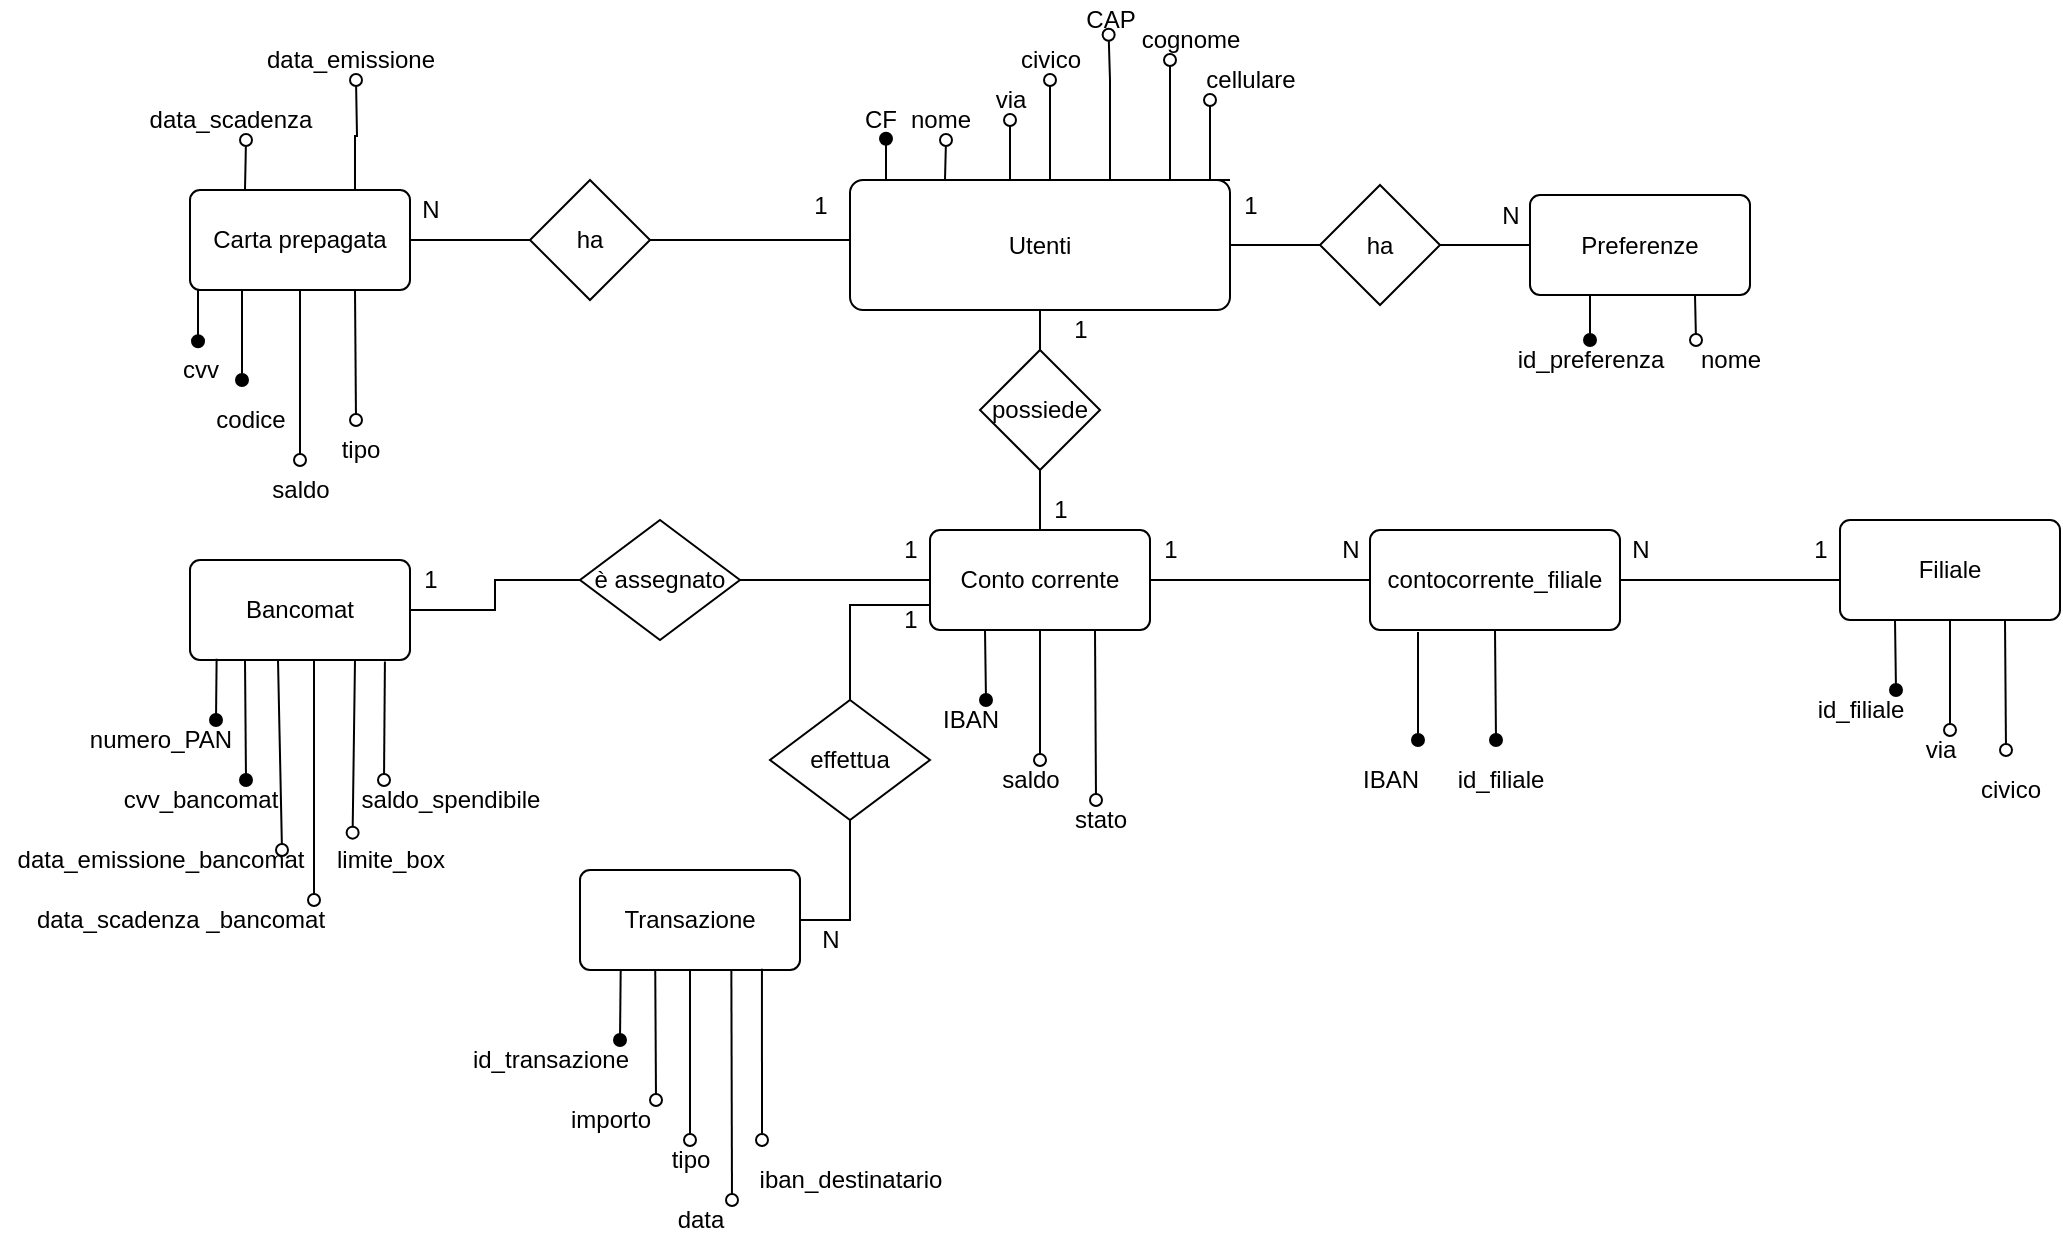 <mxfile version="14.1.8" type="device"><diagram id="R2lEEEUBdFMjLlhIrx00" name="Page-1"><mxGraphModel dx="1618" dy="522" grid="1" gridSize="10" guides="1" tooltips="1" connect="1" arrows="1" fold="1" page="1" pageScale="1" pageWidth="850" pageHeight="1100" math="0" shadow="0" extFonts="Permanent Marker^https://fonts.googleapis.com/css?family=Permanent+Marker"><root><mxCell id="0"/><mxCell id="1" parent="0"/><mxCell id="mbOOwrhdwNsrEkQalOfN-11" style="edgeStyle=orthogonalEdgeStyle;rounded=0;orthogonalLoop=1;jettySize=auto;html=1;exitX=0;exitY=0.5;exitDx=0;exitDy=0;entryX=1;entryY=0.5;entryDx=0;entryDy=0;endArrow=none;endFill=0;" parent="1" source="mbOOwrhdwNsrEkQalOfN-1" target="mbOOwrhdwNsrEkQalOfN-10" edge="1"><mxGeometry relative="1" as="geometry"><Array as="points"><mxPoint x="410" y="130"/></Array></mxGeometry></mxCell><mxCell id="mbOOwrhdwNsrEkQalOfN-16" style="edgeStyle=orthogonalEdgeStyle;rounded=0;orthogonalLoop=1;jettySize=auto;html=1;exitX=1;exitY=0.5;exitDx=0;exitDy=0;entryX=0;entryY=0.5;entryDx=0;entryDy=0;endArrow=none;endFill=0;" parent="1" source="mbOOwrhdwNsrEkQalOfN-1" target="mbOOwrhdwNsrEkQalOfN-15" edge="1"><mxGeometry relative="1" as="geometry"/></mxCell><mxCell id="mbOOwrhdwNsrEkQalOfN-67" style="edgeStyle=orthogonalEdgeStyle;rounded=0;orthogonalLoop=1;jettySize=auto;html=1;exitX=0.5;exitY=0;exitDx=0;exitDy=0;endArrow=oval;endFill=0;" parent="1" source="mbOOwrhdwNsrEkQalOfN-1" edge="1"><mxGeometry relative="1" as="geometry"><mxPoint x="450" y="70" as="targetPoint"/><Array as="points"><mxPoint x="450" y="100"/></Array></mxGeometry></mxCell><mxCell id="mbOOwrhdwNsrEkQalOfN-69" style="edgeStyle=orthogonalEdgeStyle;rounded=0;orthogonalLoop=1;jettySize=auto;html=1;exitX=0.75;exitY=0;exitDx=0;exitDy=0;endArrow=oval;endFill=0;" parent="1" source="mbOOwrhdwNsrEkQalOfN-1" edge="1"><mxGeometry relative="1" as="geometry"><mxPoint x="470" y="50" as="targetPoint"/><Array as="points"><mxPoint x="470" y="100"/><mxPoint x="470" y="50"/></Array></mxGeometry></mxCell><mxCell id="mbOOwrhdwNsrEkQalOfN-71" style="edgeStyle=orthogonalEdgeStyle;rounded=0;orthogonalLoop=1;jettySize=auto;html=1;exitX=0.75;exitY=0;exitDx=0;exitDy=0;endArrow=oval;endFill=0;entryX=0.483;entryY=0.867;entryDx=0;entryDy=0;entryPerimeter=0;" parent="1" source="mbOOwrhdwNsrEkQalOfN-1" target="mbOOwrhdwNsrEkQalOfN-72" edge="1"><mxGeometry relative="1" as="geometry"><mxPoint x="500" y="50" as="targetPoint"/><Array as="points"><mxPoint x="500" y="100"/><mxPoint x="500" y="50"/></Array></mxGeometry></mxCell><mxCell id="mbOOwrhdwNsrEkQalOfN-76" style="edgeStyle=orthogonalEdgeStyle;rounded=0;orthogonalLoop=1;jettySize=auto;html=1;exitX=0.25;exitY=0;exitDx=0;exitDy=0;entryX=0.6;entryY=0.967;entryDx=0;entryDy=0;entryPerimeter=0;endArrow=oval;endFill=1;" parent="1" source="mbOOwrhdwNsrEkQalOfN-1" target="mbOOwrhdwNsrEkQalOfN-55" edge="1"><mxGeometry relative="1" as="geometry"/></mxCell><mxCell id="mbOOwrhdwNsrEkQalOfN-77" style="edgeStyle=orthogonalEdgeStyle;rounded=0;orthogonalLoop=1;jettySize=auto;html=1;exitX=0.25;exitY=0;exitDx=0;exitDy=0;endArrow=oval;endFill=0;" parent="1" source="mbOOwrhdwNsrEkQalOfN-1" edge="1"><mxGeometry relative="1" as="geometry"><mxPoint x="418" y="80" as="targetPoint"/></mxGeometry></mxCell><mxCell id="mbOOwrhdwNsrEkQalOfN-80" style="edgeStyle=orthogonalEdgeStyle;rounded=0;orthogonalLoop=1;jettySize=auto;html=1;exitX=0.75;exitY=0;exitDx=0;exitDy=0;endArrow=oval;endFill=0;" parent="1" source="mbOOwrhdwNsrEkQalOfN-1" edge="1"><mxGeometry relative="1" as="geometry"><mxPoint x="530" y="40" as="targetPoint"/><Array as="points"><mxPoint x="530" y="100"/></Array></mxGeometry></mxCell><mxCell id="mbOOwrhdwNsrEkQalOfN-83" style="edgeStyle=orthogonalEdgeStyle;rounded=0;orthogonalLoop=1;jettySize=auto;html=1;exitX=1;exitY=0;exitDx=0;exitDy=0;endArrow=oval;endFill=0;" parent="1" source="mbOOwrhdwNsrEkQalOfN-1" edge="1"><mxGeometry relative="1" as="geometry"><mxPoint x="550" y="60" as="targetPoint"/><Array as="points"><mxPoint x="550" y="100"/><mxPoint x="550" y="60"/></Array></mxGeometry></mxCell><mxCell id="mbOOwrhdwNsrEkQalOfN-1" value="Utenti" style="rounded=1;arcSize=10;whiteSpace=wrap;html=1;align=center;" parent="1" vertex="1"><mxGeometry x="370" y="100" width="190" height="65" as="geometry"/></mxCell><mxCell id="mbOOwrhdwNsrEkQalOfN-58" style="edgeStyle=orthogonalEdgeStyle;rounded=0;orthogonalLoop=1;jettySize=auto;html=1;exitX=0.75;exitY=1;exitDx=0;exitDy=0;endArrow=oval;endFill=1;" parent="1" source="mbOOwrhdwNsrEkQalOfN-2" edge="1"><mxGeometry relative="1" as="geometry"><mxPoint x="740" y="180" as="targetPoint"/><Array as="points"><mxPoint x="740" y="158"/></Array></mxGeometry></mxCell><mxCell id="mbOOwrhdwNsrEkQalOfN-85" style="edgeStyle=orthogonalEdgeStyle;rounded=0;orthogonalLoop=1;jettySize=auto;html=1;exitX=0.75;exitY=1;exitDx=0;exitDy=0;endArrow=oval;endFill=0;" parent="1" source="mbOOwrhdwNsrEkQalOfN-2" edge="1"><mxGeometry relative="1" as="geometry"><mxPoint x="793" y="180" as="targetPoint"/></mxGeometry></mxCell><mxCell id="mbOOwrhdwNsrEkQalOfN-2" value="Preferenze" style="rounded=1;arcSize=10;whiteSpace=wrap;html=1;align=center;" parent="1" vertex="1"><mxGeometry x="710" y="107.5" width="110" height="50" as="geometry"/></mxCell><mxCell id="mbOOwrhdwNsrEkQalOfN-22" style="edgeStyle=orthogonalEdgeStyle;rounded=0;orthogonalLoop=1;jettySize=auto;html=1;exitX=0.5;exitY=0;exitDx=0;exitDy=0;entryX=0.5;entryY=1;entryDx=0;entryDy=0;endArrow=none;endFill=0;" parent="1" source="mbOOwrhdwNsrEkQalOfN-3" target="mbOOwrhdwNsrEkQalOfN-20" edge="1"><mxGeometry relative="1" as="geometry"/></mxCell><mxCell id="mbOOwrhdwNsrEkQalOfN-39" style="edgeStyle=orthogonalEdgeStyle;rounded=0;orthogonalLoop=1;jettySize=auto;html=1;exitX=0;exitY=0.75;exitDx=0;exitDy=0;entryX=0.5;entryY=0;entryDx=0;entryDy=0;endArrow=none;endFill=0;" parent="1" source="mbOOwrhdwNsrEkQalOfN-3" target="mbOOwrhdwNsrEkQalOfN-36" edge="1"><mxGeometry relative="1" as="geometry"/></mxCell><mxCell id="mbOOwrhdwNsrEkQalOfN-3" value="Conto corrente" style="rounded=1;arcSize=10;whiteSpace=wrap;html=1;align=center;" parent="1" vertex="1"><mxGeometry x="410" y="275" width="110" height="50" as="geometry"/></mxCell><mxCell id="mbOOwrhdwNsrEkQalOfN-49" style="edgeStyle=orthogonalEdgeStyle;rounded=0;orthogonalLoop=1;jettySize=auto;html=1;exitX=0.25;exitY=1;exitDx=0;exitDy=0;endArrow=oval;endFill=1;" parent="1" source="mbOOwrhdwNsrEkQalOfN-4" edge="1"><mxGeometry relative="1" as="geometry"><mxPoint x="66" y="200" as="targetPoint"/><Array as="points"><mxPoint x="66" y="155"/></Array></mxGeometry></mxCell><mxCell id="mbOOwrhdwNsrEkQalOfN-53" style="edgeStyle=orthogonalEdgeStyle;rounded=0;orthogonalLoop=1;jettySize=auto;html=1;exitX=0.25;exitY=1;exitDx=0;exitDy=0;entryX=0.467;entryY=-0.217;entryDx=0;entryDy=0;entryPerimeter=0;endArrow=oval;endFill=1;" parent="1" source="mbOOwrhdwNsrEkQalOfN-4" target="mbOOwrhdwNsrEkQalOfN-52" edge="1"><mxGeometry relative="1" as="geometry"/></mxCell><mxCell id="mbOOwrhdwNsrEkQalOfN-95" style="edgeStyle=orthogonalEdgeStyle;rounded=0;orthogonalLoop=1;jettySize=auto;html=1;exitX=0.25;exitY=0;exitDx=0;exitDy=0;endArrow=oval;endFill=0;" parent="1" source="mbOOwrhdwNsrEkQalOfN-4" edge="1"><mxGeometry relative="1" as="geometry"><mxPoint x="68" y="80" as="targetPoint"/></mxGeometry></mxCell><mxCell id="mbOOwrhdwNsrEkQalOfN-97" style="edgeStyle=orthogonalEdgeStyle;rounded=0;orthogonalLoop=1;jettySize=auto;html=1;exitX=0.75;exitY=0;exitDx=0;exitDy=0;endArrow=oval;endFill=0;" parent="1" source="mbOOwrhdwNsrEkQalOfN-4" edge="1"><mxGeometry relative="1" as="geometry"><mxPoint x="123" y="50" as="targetPoint"/></mxGeometry></mxCell><mxCell id="mbOOwrhdwNsrEkQalOfN-4" value="Carta prepagata" style="rounded=1;arcSize=10;whiteSpace=wrap;html=1;align=center;" parent="1" vertex="1"><mxGeometry x="40" y="105" width="110" height="50" as="geometry"/></mxCell><mxCell id="mbOOwrhdwNsrEkQalOfN-5" value="Bancomat" style="rounded=1;arcSize=10;whiteSpace=wrap;html=1;align=center;" parent="1" vertex="1"><mxGeometry x="40" y="290" width="110" height="50" as="geometry"/></mxCell><mxCell id="mbOOwrhdwNsrEkQalOfN-7" value="Filiale" style="rounded=1;arcSize=10;whiteSpace=wrap;html=1;align=center;" parent="1" vertex="1"><mxGeometry x="865" y="270" width="110" height="50" as="geometry"/></mxCell><mxCell id="mbOOwrhdwNsrEkQalOfN-9" value="Transazione" style="rounded=1;arcSize=10;whiteSpace=wrap;html=1;align=center;" parent="1" vertex="1"><mxGeometry x="235" y="445" width="110" height="50" as="geometry"/></mxCell><mxCell id="mbOOwrhdwNsrEkQalOfN-12" value="" style="edgeStyle=orthogonalEdgeStyle;rounded=0;orthogonalLoop=1;jettySize=auto;html=1;endArrow=none;endFill=0;" parent="1" source="mbOOwrhdwNsrEkQalOfN-10" target="mbOOwrhdwNsrEkQalOfN-4" edge="1"><mxGeometry relative="1" as="geometry"/></mxCell><mxCell id="mbOOwrhdwNsrEkQalOfN-10" value="ha" style="shape=rhombus;perimeter=rhombusPerimeter;whiteSpace=wrap;html=1;align=center;" parent="1" vertex="1"><mxGeometry x="210" y="100" width="60" height="60" as="geometry"/></mxCell><mxCell id="mbOOwrhdwNsrEkQalOfN-13" value="1" style="text;html=1;align=center;verticalAlign=middle;resizable=0;points=[];autosize=1;strokeColor=none;" parent="1" vertex="1"><mxGeometry x="345" y="102.5" width="20" height="20" as="geometry"/></mxCell><mxCell id="mbOOwrhdwNsrEkQalOfN-14" value="N" style="text;html=1;align=center;verticalAlign=middle;resizable=0;points=[];autosize=1;strokeColor=none;" parent="1" vertex="1"><mxGeometry x="150" y="105" width="20" height="20" as="geometry"/></mxCell><mxCell id="mbOOwrhdwNsrEkQalOfN-17" style="edgeStyle=orthogonalEdgeStyle;rounded=0;orthogonalLoop=1;jettySize=auto;html=1;exitX=1;exitY=0.5;exitDx=0;exitDy=0;entryX=0;entryY=0.5;entryDx=0;entryDy=0;endArrow=none;endFill=0;" parent="1" source="mbOOwrhdwNsrEkQalOfN-15" target="mbOOwrhdwNsrEkQalOfN-2" edge="1"><mxGeometry relative="1" as="geometry"/></mxCell><mxCell id="mbOOwrhdwNsrEkQalOfN-15" value="ha" style="shape=rhombus;perimeter=rhombusPerimeter;whiteSpace=wrap;html=1;align=center;" parent="1" vertex="1"><mxGeometry x="605" y="102.5" width="60" height="60" as="geometry"/></mxCell><mxCell id="mbOOwrhdwNsrEkQalOfN-18" value="1" style="text;html=1;align=center;verticalAlign=middle;resizable=0;points=[];autosize=1;strokeColor=none;" parent="1" vertex="1"><mxGeometry x="560" y="102.5" width="20" height="20" as="geometry"/></mxCell><mxCell id="mbOOwrhdwNsrEkQalOfN-19" value="N" style="text;html=1;align=center;verticalAlign=middle;resizable=0;points=[];autosize=1;strokeColor=none;" parent="1" vertex="1"><mxGeometry x="690" y="107.5" width="20" height="20" as="geometry"/></mxCell><mxCell id="mbOOwrhdwNsrEkQalOfN-21" style="edgeStyle=orthogonalEdgeStyle;rounded=0;orthogonalLoop=1;jettySize=auto;html=1;exitX=0.5;exitY=0;exitDx=0;exitDy=0;entryX=0.5;entryY=1;entryDx=0;entryDy=0;endArrow=none;endFill=0;" parent="1" source="mbOOwrhdwNsrEkQalOfN-20" target="mbOOwrhdwNsrEkQalOfN-1" edge="1"><mxGeometry relative="1" as="geometry"/></mxCell><mxCell id="mbOOwrhdwNsrEkQalOfN-20" value="possiede" style="shape=rhombus;perimeter=rhombusPerimeter;whiteSpace=wrap;html=1;align=center;" parent="1" vertex="1"><mxGeometry x="435" y="185" width="60" height="60" as="geometry"/></mxCell><mxCell id="mbOOwrhdwNsrEkQalOfN-23" value="1" style="text;html=1;align=center;verticalAlign=middle;resizable=0;points=[];autosize=1;strokeColor=none;" parent="1" vertex="1"><mxGeometry x="475" y="165" width="20" height="20" as="geometry"/></mxCell><mxCell id="mbOOwrhdwNsrEkQalOfN-24" value="1" style="text;html=1;align=center;verticalAlign=middle;resizable=0;points=[];autosize=1;strokeColor=none;" parent="1" vertex="1"><mxGeometry x="465" y="255" width="20" height="20" as="geometry"/></mxCell><mxCell id="mbOOwrhdwNsrEkQalOfN-26" style="edgeStyle=orthogonalEdgeStyle;rounded=0;orthogonalLoop=1;jettySize=auto;html=1;exitX=1;exitY=0.5;exitDx=0;exitDy=0;entryX=0;entryY=0.25;entryDx=0;entryDy=0;endArrow=none;endFill=0;" parent="1" source="mbOOwrhdwNsrEkQalOfN-148" target="mbOOwrhdwNsrEkQalOfN-7" edge="1"><mxGeometry relative="1" as="geometry"><mxPoint x="835" y="295" as="sourcePoint"/><Array as="points"><mxPoint x="865" y="300"/></Array></mxGeometry></mxCell><mxCell id="mbOOwrhdwNsrEkQalOfN-27" style="edgeStyle=orthogonalEdgeStyle;rounded=0;orthogonalLoop=1;jettySize=auto;html=1;exitX=0;exitY=0.5;exitDx=0;exitDy=0;entryX=1;entryY=0.5;entryDx=0;entryDy=0;endArrow=none;endFill=0;" parent="1" source="mbOOwrhdwNsrEkQalOfN-148" target="mbOOwrhdwNsrEkQalOfN-3" edge="1"><mxGeometry relative="1" as="geometry"><mxPoint x="560" y="300" as="sourcePoint"/></mxGeometry></mxCell><mxCell id="mbOOwrhdwNsrEkQalOfN-28" value="1" style="text;html=1;align=center;verticalAlign=middle;resizable=0;points=[];autosize=1;strokeColor=none;" parent="1" vertex="1"><mxGeometry x="520" y="275" width="20" height="20" as="geometry"/></mxCell><mxCell id="mbOOwrhdwNsrEkQalOfN-29" value="1" style="text;html=1;align=center;verticalAlign=middle;resizable=0;points=[];autosize=1;strokeColor=none;" parent="1" vertex="1"><mxGeometry x="845" y="275" width="20" height="20" as="geometry"/></mxCell><mxCell id="mbOOwrhdwNsrEkQalOfN-32" style="edgeStyle=orthogonalEdgeStyle;rounded=0;orthogonalLoop=1;jettySize=auto;html=1;exitX=1;exitY=0.5;exitDx=0;exitDy=0;entryX=0;entryY=0.5;entryDx=0;entryDy=0;endArrow=none;endFill=0;" parent="1" source="mbOOwrhdwNsrEkQalOfN-31" target="mbOOwrhdwNsrEkQalOfN-3" edge="1"><mxGeometry relative="1" as="geometry"/></mxCell><mxCell id="mbOOwrhdwNsrEkQalOfN-33" style="edgeStyle=orthogonalEdgeStyle;rounded=0;orthogonalLoop=1;jettySize=auto;html=1;exitX=0;exitY=0.5;exitDx=0;exitDy=0;entryX=1;entryY=0.5;entryDx=0;entryDy=0;endArrow=none;endFill=0;" parent="1" source="mbOOwrhdwNsrEkQalOfN-31" target="mbOOwrhdwNsrEkQalOfN-5" edge="1"><mxGeometry relative="1" as="geometry"/></mxCell><mxCell id="mbOOwrhdwNsrEkQalOfN-31" value="è assegnato" style="shape=rhombus;perimeter=rhombusPerimeter;whiteSpace=wrap;html=1;align=center;" parent="1" vertex="1"><mxGeometry x="235" y="270" width="80" height="60" as="geometry"/></mxCell><mxCell id="mbOOwrhdwNsrEkQalOfN-34" value="1" style="text;html=1;align=center;verticalAlign=middle;resizable=0;points=[];autosize=1;strokeColor=none;" parent="1" vertex="1"><mxGeometry x="390" y="275" width="20" height="20" as="geometry"/></mxCell><mxCell id="mbOOwrhdwNsrEkQalOfN-35" value="1" style="text;html=1;align=center;verticalAlign=middle;resizable=0;points=[];autosize=1;strokeColor=none;" parent="1" vertex="1"><mxGeometry x="150" y="290" width="20" height="20" as="geometry"/></mxCell><mxCell id="mbOOwrhdwNsrEkQalOfN-41" style="edgeStyle=orthogonalEdgeStyle;rounded=0;orthogonalLoop=1;jettySize=auto;html=1;exitX=0.5;exitY=1;exitDx=0;exitDy=0;entryX=1;entryY=0.5;entryDx=0;entryDy=0;endArrow=none;endFill=0;" parent="1" source="mbOOwrhdwNsrEkQalOfN-36" target="mbOOwrhdwNsrEkQalOfN-9" edge="1"><mxGeometry relative="1" as="geometry"/></mxCell><mxCell id="mbOOwrhdwNsrEkQalOfN-36" value="effettua" style="shape=rhombus;perimeter=rhombusPerimeter;whiteSpace=wrap;html=1;align=center;" parent="1" vertex="1"><mxGeometry x="330" y="360" width="80" height="60" as="geometry"/></mxCell><mxCell id="mbOOwrhdwNsrEkQalOfN-44" value="1" style="text;html=1;align=center;verticalAlign=middle;resizable=0;points=[];autosize=1;strokeColor=none;" parent="1" vertex="1"><mxGeometry x="390" y="310" width="20" height="20" as="geometry"/></mxCell><mxCell id="mbOOwrhdwNsrEkQalOfN-45" value="N" style="text;html=1;align=center;verticalAlign=middle;resizable=0;points=[];autosize=1;strokeColor=none;" parent="1" vertex="1"><mxGeometry x="350" y="470" width="20" height="20" as="geometry"/></mxCell><mxCell id="mbOOwrhdwNsrEkQalOfN-52" value="cvv" style="text;html=1;align=center;verticalAlign=middle;resizable=0;points=[];autosize=1;strokeColor=none;" parent="1" vertex="1"><mxGeometry x="30" y="185" width="30" height="20" as="geometry"/></mxCell><mxCell id="mbOOwrhdwNsrEkQalOfN-55" value="CF" style="text;html=1;align=center;verticalAlign=middle;resizable=0;points=[];autosize=1;strokeColor=none;" parent="1" vertex="1"><mxGeometry x="370" y="60" width="30" height="20" as="geometry"/></mxCell><mxCell id="mbOOwrhdwNsrEkQalOfN-59" value="id_preferenza" style="text;html=1;align=center;verticalAlign=middle;resizable=0;points=[];autosize=1;strokeColor=none;" parent="1" vertex="1"><mxGeometry x="695" y="180" width="90" height="20" as="geometry"/></mxCell><mxCell id="mbOOwrhdwNsrEkQalOfN-68" value="via" style="text;html=1;align=center;verticalAlign=middle;resizable=0;points=[];autosize=1;strokeColor=none;" parent="1" vertex="1"><mxGeometry x="435" y="50" width="30" height="20" as="geometry"/></mxCell><mxCell id="mbOOwrhdwNsrEkQalOfN-70" value="civico" style="text;html=1;align=center;verticalAlign=middle;resizable=0;points=[];autosize=1;strokeColor=none;" parent="1" vertex="1"><mxGeometry x="445" y="30" width="50" height="20" as="geometry"/></mxCell><mxCell id="mbOOwrhdwNsrEkQalOfN-72" value="CAP" style="text;html=1;align=center;verticalAlign=middle;resizable=0;points=[];autosize=1;strokeColor=none;" parent="1" vertex="1"><mxGeometry x="480" y="10" width="40" height="20" as="geometry"/></mxCell><mxCell id="mbOOwrhdwNsrEkQalOfN-79" value="nome" style="text;html=1;align=center;verticalAlign=middle;resizable=0;points=[];autosize=1;strokeColor=none;" parent="1" vertex="1"><mxGeometry x="390" y="60" width="50" height="20" as="geometry"/></mxCell><mxCell id="mbOOwrhdwNsrEkQalOfN-81" value="cognome" style="text;html=1;align=center;verticalAlign=middle;resizable=0;points=[];autosize=1;strokeColor=none;" parent="1" vertex="1"><mxGeometry x="510" y="20" width="60" height="20" as="geometry"/></mxCell><mxCell id="mbOOwrhdwNsrEkQalOfN-84" value="cellulare" style="text;html=1;align=center;verticalAlign=middle;resizable=0;points=[];autosize=1;strokeColor=none;" parent="1" vertex="1"><mxGeometry x="540" y="40" width="60" height="20" as="geometry"/></mxCell><mxCell id="mbOOwrhdwNsrEkQalOfN-86" value="nome" style="text;html=1;align=center;verticalAlign=middle;resizable=0;points=[];autosize=1;strokeColor=none;" parent="1" vertex="1"><mxGeometry x="785" y="180" width="50" height="20" as="geometry"/></mxCell><mxCell id="mbOOwrhdwNsrEkQalOfN-88" value="codice" style="text;html=1;align=center;verticalAlign=middle;resizable=0;points=[];autosize=1;strokeColor=none;" parent="1" vertex="1"><mxGeometry x="45" y="210" width="50" height="20" as="geometry"/></mxCell><mxCell id="mbOOwrhdwNsrEkQalOfN-91" value="saldo" style="text;html=1;align=center;verticalAlign=middle;resizable=0;points=[];autosize=1;strokeColor=none;" parent="1" vertex="1"><mxGeometry x="75" y="245" width="40" height="20" as="geometry"/></mxCell><mxCell id="mbOOwrhdwNsrEkQalOfN-96" value="data_scadenza" style="text;html=1;align=center;verticalAlign=middle;resizable=0;points=[];autosize=1;strokeColor=none;" parent="1" vertex="1"><mxGeometry x="10" y="60" width="100" height="20" as="geometry"/></mxCell><mxCell id="mbOOwrhdwNsrEkQalOfN-98" value="data_emissione" style="text;html=1;align=center;verticalAlign=middle;resizable=0;points=[];autosize=1;strokeColor=none;" parent="1" vertex="1"><mxGeometry x="70" y="30" width="100" height="20" as="geometry"/></mxCell><mxCell id="mbOOwrhdwNsrEkQalOfN-100" value="" style="endArrow=none;html=1;entryX=0.5;entryY=1;entryDx=0;entryDy=0;endFill=0;startArrow=oval;startFill=0;" parent="1" target="mbOOwrhdwNsrEkQalOfN-4" edge="1"><mxGeometry width="50" height="50" relative="1" as="geometry"><mxPoint x="95" y="240" as="sourcePoint"/><mxPoint x="190" y="165" as="targetPoint"/></mxGeometry></mxCell><mxCell id="mbOOwrhdwNsrEkQalOfN-102" value="" style="endArrow=none;html=1;entryX=0.75;entryY=1;entryDx=0;entryDy=0;startArrow=oval;startFill=0;" parent="1" target="mbOOwrhdwNsrEkQalOfN-4" edge="1"><mxGeometry width="50" height="50" relative="1" as="geometry"><mxPoint x="123" y="220" as="sourcePoint"/><mxPoint x="390" y="240" as="targetPoint"/></mxGeometry></mxCell><mxCell id="mbOOwrhdwNsrEkQalOfN-103" value="tipo" style="text;html=1;align=center;verticalAlign=middle;resizable=0;points=[];autosize=1;strokeColor=none;" parent="1" vertex="1"><mxGeometry x="110" y="225" width="30" height="20" as="geometry"/></mxCell><mxCell id="mbOOwrhdwNsrEkQalOfN-106" value="" style="endArrow=none;html=1;entryX=0.121;entryY=0.987;entryDx=0;entryDy=0;entryPerimeter=0;startArrow=oval;startFill=1;" parent="1" target="mbOOwrhdwNsrEkQalOfN-5" edge="1"><mxGeometry width="50" height="50" relative="1" as="geometry"><mxPoint x="53" y="370" as="sourcePoint"/><mxPoint x="115" y="390" as="targetPoint"/></mxGeometry></mxCell><mxCell id="mbOOwrhdwNsrEkQalOfN-107" value="numero_PAN" style="text;html=1;align=center;verticalAlign=middle;resizable=0;points=[];autosize=1;strokeColor=none;" parent="1" vertex="1"><mxGeometry x="-20" y="370" width="90" height="20" as="geometry"/></mxCell><mxCell id="mbOOwrhdwNsrEkQalOfN-108" value="" style="endArrow=none;html=1;entryX=0.25;entryY=1;entryDx=0;entryDy=0;startArrow=oval;startFill=1;" parent="1" target="mbOOwrhdwNsrEkQalOfN-5" edge="1"><mxGeometry width="50" height="50" relative="1" as="geometry"><mxPoint x="68" y="400" as="sourcePoint"/><mxPoint x="110" y="365" as="targetPoint"/></mxGeometry></mxCell><mxCell id="mbOOwrhdwNsrEkQalOfN-109" value="cvv_bancomat" style="text;html=1;align=center;verticalAlign=middle;resizable=0;points=[];autosize=1;strokeColor=none;" parent="1" vertex="1"><mxGeometry y="400" width="90" height="20" as="geometry"/></mxCell><mxCell id="mbOOwrhdwNsrEkQalOfN-111" value="" style="endArrow=none;html=1;startArrow=oval;startFill=0;" parent="1" edge="1"><mxGeometry width="50" height="50" relative="1" as="geometry"><mxPoint x="86" y="435" as="sourcePoint"/><mxPoint x="84" y="340" as="targetPoint"/></mxGeometry></mxCell><mxCell id="mbOOwrhdwNsrEkQalOfN-112" value="data_emissione_bancomat" style="text;html=1;align=center;verticalAlign=middle;resizable=0;points=[];autosize=1;strokeColor=none;" parent="1" vertex="1"><mxGeometry x="-55" y="430" width="160" height="20" as="geometry"/></mxCell><mxCell id="mbOOwrhdwNsrEkQalOfN-113" value="" style="endArrow=none;html=1;startArrow=oval;startFill=0;" parent="1" edge="1"><mxGeometry width="50" height="50" relative="1" as="geometry"><mxPoint x="102" y="460" as="sourcePoint"/><mxPoint x="102" y="340" as="targetPoint"/></mxGeometry></mxCell><mxCell id="mbOOwrhdwNsrEkQalOfN-114" value="data_scadenza _bancomat" style="text;html=1;align=center;verticalAlign=middle;resizable=0;points=[];autosize=1;strokeColor=none;" parent="1" vertex="1"><mxGeometry x="-45" y="460" width="160" height="20" as="geometry"/></mxCell><mxCell id="mbOOwrhdwNsrEkQalOfN-115" value="" style="endArrow=none;html=1;entryX=0.75;entryY=1;entryDx=0;entryDy=0;startArrow=oval;startFill=0;exitX=0.233;exitY=-0.184;exitDx=0;exitDy=0;exitPerimeter=0;" parent="1" source="mbOOwrhdwNsrEkQalOfN-116" target="mbOOwrhdwNsrEkQalOfN-5" edge="1"><mxGeometry width="50" height="50" relative="1" as="geometry"><mxPoint x="122" y="390" as="sourcePoint"/><mxPoint x="170" y="355" as="targetPoint"/></mxGeometry></mxCell><mxCell id="mbOOwrhdwNsrEkQalOfN-116" value="limite_box" style="text;html=1;align=center;verticalAlign=middle;resizable=0;points=[];autosize=1;strokeColor=none;" parent="1" vertex="1"><mxGeometry x="105" y="430" width="70" height="20" as="geometry"/></mxCell><mxCell id="mbOOwrhdwNsrEkQalOfN-117" value="" style="endArrow=none;html=1;entryX=0.886;entryY=1.016;entryDx=0;entryDy=0;entryPerimeter=0;startArrow=oval;startFill=0;" parent="1" target="mbOOwrhdwNsrEkQalOfN-5" edge="1"><mxGeometry width="50" height="50" relative="1" as="geometry"><mxPoint x="137" y="400" as="sourcePoint"/><mxPoint x="210" y="360" as="targetPoint"/></mxGeometry></mxCell><mxCell id="mbOOwrhdwNsrEkQalOfN-118" value="saldo_spendibile" style="text;html=1;align=center;verticalAlign=middle;resizable=0;points=[];autosize=1;strokeColor=none;" parent="1" vertex="1"><mxGeometry x="120" y="400" width="100" height="20" as="geometry"/></mxCell><mxCell id="mbOOwrhdwNsrEkQalOfN-120" value="" style="endArrow=none;html=1;entryX=0.185;entryY=0.993;entryDx=0;entryDy=0;entryPerimeter=0;startArrow=oval;startFill=1;" parent="1" target="mbOOwrhdwNsrEkQalOfN-9" edge="1"><mxGeometry width="50" height="50" relative="1" as="geometry"><mxPoint x="255" y="530" as="sourcePoint"/><mxPoint x="430" y="410" as="targetPoint"/></mxGeometry></mxCell><mxCell id="mbOOwrhdwNsrEkQalOfN-121" value="id_transazione" style="text;html=1;align=center;verticalAlign=middle;resizable=0;points=[];autosize=1;strokeColor=none;" parent="1" vertex="1"><mxGeometry x="175" y="530" width="90" height="20" as="geometry"/></mxCell><mxCell id="mbOOwrhdwNsrEkQalOfN-122" value="" style="endArrow=none;html=1;entryX=0.342;entryY=0.993;entryDx=0;entryDy=0;entryPerimeter=0;startArrow=oval;startFill=0;" parent="1" target="mbOOwrhdwNsrEkQalOfN-9" edge="1"><mxGeometry width="50" height="50" relative="1" as="geometry"><mxPoint x="273" y="560" as="sourcePoint"/><mxPoint x="300" y="550" as="targetPoint"/></mxGeometry></mxCell><mxCell id="mbOOwrhdwNsrEkQalOfN-123" value="importo" style="text;html=1;align=center;verticalAlign=middle;resizable=0;points=[];autosize=1;strokeColor=none;" parent="1" vertex="1"><mxGeometry x="220" y="560" width="60" height="20" as="geometry"/></mxCell><mxCell id="mbOOwrhdwNsrEkQalOfN-124" value="" style="endArrow=none;html=1;entryX=0.5;entryY=1;entryDx=0;entryDy=0;startArrow=oval;startFill=0;" parent="1" target="mbOOwrhdwNsrEkQalOfN-9" edge="1"><mxGeometry width="50" height="50" relative="1" as="geometry"><mxPoint x="290" y="580" as="sourcePoint"/><mxPoint x="430" y="410" as="targetPoint"/></mxGeometry></mxCell><mxCell id="mbOOwrhdwNsrEkQalOfN-125" value="tipo" style="text;html=1;align=center;verticalAlign=middle;resizable=0;points=[];autosize=1;strokeColor=none;" parent="1" vertex="1"><mxGeometry x="275" y="580" width="30" height="20" as="geometry"/></mxCell><mxCell id="mbOOwrhdwNsrEkQalOfN-126" value="" style="endArrow=none;html=1;entryX=0.688;entryY=1.007;entryDx=0;entryDy=0;entryPerimeter=0;startArrow=oval;startFill=0;" parent="1" target="mbOOwrhdwNsrEkQalOfN-9" edge="1"><mxGeometry width="50" height="50" relative="1" as="geometry"><mxPoint x="311" y="610" as="sourcePoint"/><mxPoint x="430" y="410" as="targetPoint"/></mxGeometry></mxCell><mxCell id="mbOOwrhdwNsrEkQalOfN-127" value="data" style="text;html=1;align=center;verticalAlign=middle;resizable=0;points=[];autosize=1;strokeColor=none;" parent="1" vertex="1"><mxGeometry x="275" y="610" width="40" height="20" as="geometry"/></mxCell><mxCell id="mbOOwrhdwNsrEkQalOfN-128" value="" style="endArrow=none;html=1;entryX=0.25;entryY=1;entryDx=0;entryDy=0;startArrow=oval;startFill=1;" parent="1" target="mbOOwrhdwNsrEkQalOfN-3" edge="1"><mxGeometry width="50" height="50" relative="1" as="geometry"><mxPoint x="438" y="360" as="sourcePoint"/><mxPoint x="520" y="360" as="targetPoint"/></mxGeometry></mxCell><mxCell id="mbOOwrhdwNsrEkQalOfN-129" value="IBAN" style="text;html=1;align=center;verticalAlign=middle;resizable=0;points=[];autosize=1;strokeColor=none;" parent="1" vertex="1"><mxGeometry x="410" y="360" width="40" height="20" as="geometry"/></mxCell><mxCell id="mbOOwrhdwNsrEkQalOfN-130" value="" style="endArrow=none;html=1;entryX=0.5;entryY=1;entryDx=0;entryDy=0;startArrow=oval;startFill=0;" parent="1" target="mbOOwrhdwNsrEkQalOfN-3" edge="1"><mxGeometry width="50" height="50" relative="1" as="geometry"><mxPoint x="465" y="390" as="sourcePoint"/><mxPoint x="520" y="360" as="targetPoint"/></mxGeometry></mxCell><mxCell id="mbOOwrhdwNsrEkQalOfN-131" value="saldo" style="text;html=1;align=center;verticalAlign=middle;resizable=0;points=[];autosize=1;strokeColor=none;" parent="1" vertex="1"><mxGeometry x="440" y="390" width="40" height="20" as="geometry"/></mxCell><mxCell id="mbOOwrhdwNsrEkQalOfN-132" value="" style="endArrow=none;html=1;entryX=0.75;entryY=1;entryDx=0;entryDy=0;startArrow=oval;startFill=0;" parent="1" target="mbOOwrhdwNsrEkQalOfN-3" edge="1"><mxGeometry width="50" height="50" relative="1" as="geometry"><mxPoint x="493" y="410" as="sourcePoint"/><mxPoint x="520" y="360" as="targetPoint"/></mxGeometry></mxCell><mxCell id="mbOOwrhdwNsrEkQalOfN-133" value="stato" style="text;html=1;align=center;verticalAlign=middle;resizable=0;points=[];autosize=1;strokeColor=none;" parent="1" vertex="1"><mxGeometry x="475" y="410" width="40" height="20" as="geometry"/></mxCell><mxCell id="mbOOwrhdwNsrEkQalOfN-141" value="" style="endArrow=none;html=1;entryX=0.25;entryY=1;entryDx=0;entryDy=0;startArrow=oval;startFill=1;" parent="1" target="mbOOwrhdwNsrEkQalOfN-7" edge="1"><mxGeometry width="50" height="50" relative="1" as="geometry"><mxPoint x="893" y="355" as="sourcePoint"/><mxPoint x="845" y="285" as="targetPoint"/></mxGeometry></mxCell><mxCell id="mbOOwrhdwNsrEkQalOfN-142" value="id_filiale" style="text;html=1;align=center;verticalAlign=middle;resizable=0;points=[];autosize=1;strokeColor=none;" parent="1" vertex="1"><mxGeometry x="845" y="355" width="60" height="20" as="geometry"/></mxCell><mxCell id="mbOOwrhdwNsrEkQalOfN-143" value="" style="endArrow=none;html=1;entryX=0.5;entryY=1;entryDx=0;entryDy=0;startArrow=oval;startFill=0;" parent="1" target="mbOOwrhdwNsrEkQalOfN-7" edge="1"><mxGeometry width="50" height="50" relative="1" as="geometry"><mxPoint x="920" y="375" as="sourcePoint"/><mxPoint x="845" y="285" as="targetPoint"/></mxGeometry></mxCell><mxCell id="mbOOwrhdwNsrEkQalOfN-144" value="via" style="text;html=1;align=center;verticalAlign=middle;resizable=0;points=[];autosize=1;strokeColor=none;" parent="1" vertex="1"><mxGeometry x="900" y="375" width="30" height="20" as="geometry"/></mxCell><mxCell id="mbOOwrhdwNsrEkQalOfN-145" value="" style="endArrow=none;html=1;entryX=0.75;entryY=1;entryDx=0;entryDy=0;startArrow=oval;startFill=0;" parent="1" target="mbOOwrhdwNsrEkQalOfN-7" edge="1"><mxGeometry width="50" height="50" relative="1" as="geometry"><mxPoint x="948" y="385" as="sourcePoint"/><mxPoint x="845" y="285" as="targetPoint"/></mxGeometry></mxCell><mxCell id="mbOOwrhdwNsrEkQalOfN-146" value="civico" style="text;html=1;align=center;verticalAlign=middle;resizable=0;points=[];autosize=1;strokeColor=none;" parent="1" vertex="1"><mxGeometry x="925" y="395" width="50" height="20" as="geometry"/></mxCell><mxCell id="mbOOwrhdwNsrEkQalOfN-148" value="contocorrente_filiale" style="rounded=1;arcSize=10;whiteSpace=wrap;html=1;align=center;" parent="1" vertex="1"><mxGeometry x="630" y="275" width="125" height="50" as="geometry"/></mxCell><mxCell id="mbOOwrhdwNsrEkQalOfN-149" value="N" style="text;html=1;align=center;verticalAlign=middle;resizable=0;points=[];autosize=1;strokeColor=none;" parent="1" vertex="1"><mxGeometry x="610" y="275" width="20" height="20" as="geometry"/></mxCell><mxCell id="mbOOwrhdwNsrEkQalOfN-150" value="N" style="text;html=1;align=center;verticalAlign=middle;resizable=0;points=[];autosize=1;strokeColor=none;" parent="1" vertex="1"><mxGeometry x="755" y="275" width="20" height="20" as="geometry"/></mxCell><mxCell id="mbOOwrhdwNsrEkQalOfN-151" value="" style="endArrow=none;html=1;entryX=0.192;entryY=1.02;entryDx=0;entryDy=0;entryPerimeter=0;startArrow=oval;startFill=1;" parent="1" target="mbOOwrhdwNsrEkQalOfN-148" edge="1"><mxGeometry width="50" height="50" relative="1" as="geometry"><mxPoint x="654" y="380" as="sourcePoint"/><mxPoint x="590" y="300" as="targetPoint"/></mxGeometry></mxCell><mxCell id="mbOOwrhdwNsrEkQalOfN-152" value="IBAN" style="text;html=1;align=center;verticalAlign=middle;resizable=0;points=[];autosize=1;strokeColor=none;" parent="1" vertex="1"><mxGeometry x="620" y="390" width="40" height="20" as="geometry"/></mxCell><mxCell id="mbOOwrhdwNsrEkQalOfN-154" value="" style="endArrow=none;html=1;entryX=0.5;entryY=1;entryDx=0;entryDy=0;startArrow=oval;startFill=1;" parent="1" target="mbOOwrhdwNsrEkQalOfN-148" edge="1"><mxGeometry width="50" height="50" relative="1" as="geometry"><mxPoint x="693" y="380" as="sourcePoint"/><mxPoint x="590" y="300" as="targetPoint"/></mxGeometry></mxCell><mxCell id="mbOOwrhdwNsrEkQalOfN-155" value="id_filiale" style="text;html=1;align=center;verticalAlign=middle;resizable=0;points=[];autosize=1;strokeColor=none;" parent="1" vertex="1"><mxGeometry x="665" y="390" width="60" height="20" as="geometry"/></mxCell><mxCell id="d3KqngyLq8RwSC2KJLQj-1" value="" style="endArrow=none;html=1;entryX=0.827;entryY=0.987;entryDx=0;entryDy=0;entryPerimeter=0;startArrow=oval;startFill=0;" edge="1" parent="1" target="mbOOwrhdwNsrEkQalOfN-9"><mxGeometry width="50" height="50" relative="1" as="geometry"><mxPoint x="326" y="580" as="sourcePoint"/><mxPoint x="370" y="480" as="targetPoint"/></mxGeometry></mxCell><mxCell id="d3KqngyLq8RwSC2KJLQj-2" value="iban_destinatario" style="text;html=1;align=center;verticalAlign=middle;resizable=0;points=[];autosize=1;" vertex="1" parent="1"><mxGeometry x="315" y="590" width="110" height="20" as="geometry"/></mxCell></root></mxGraphModel></diagram></mxfile>